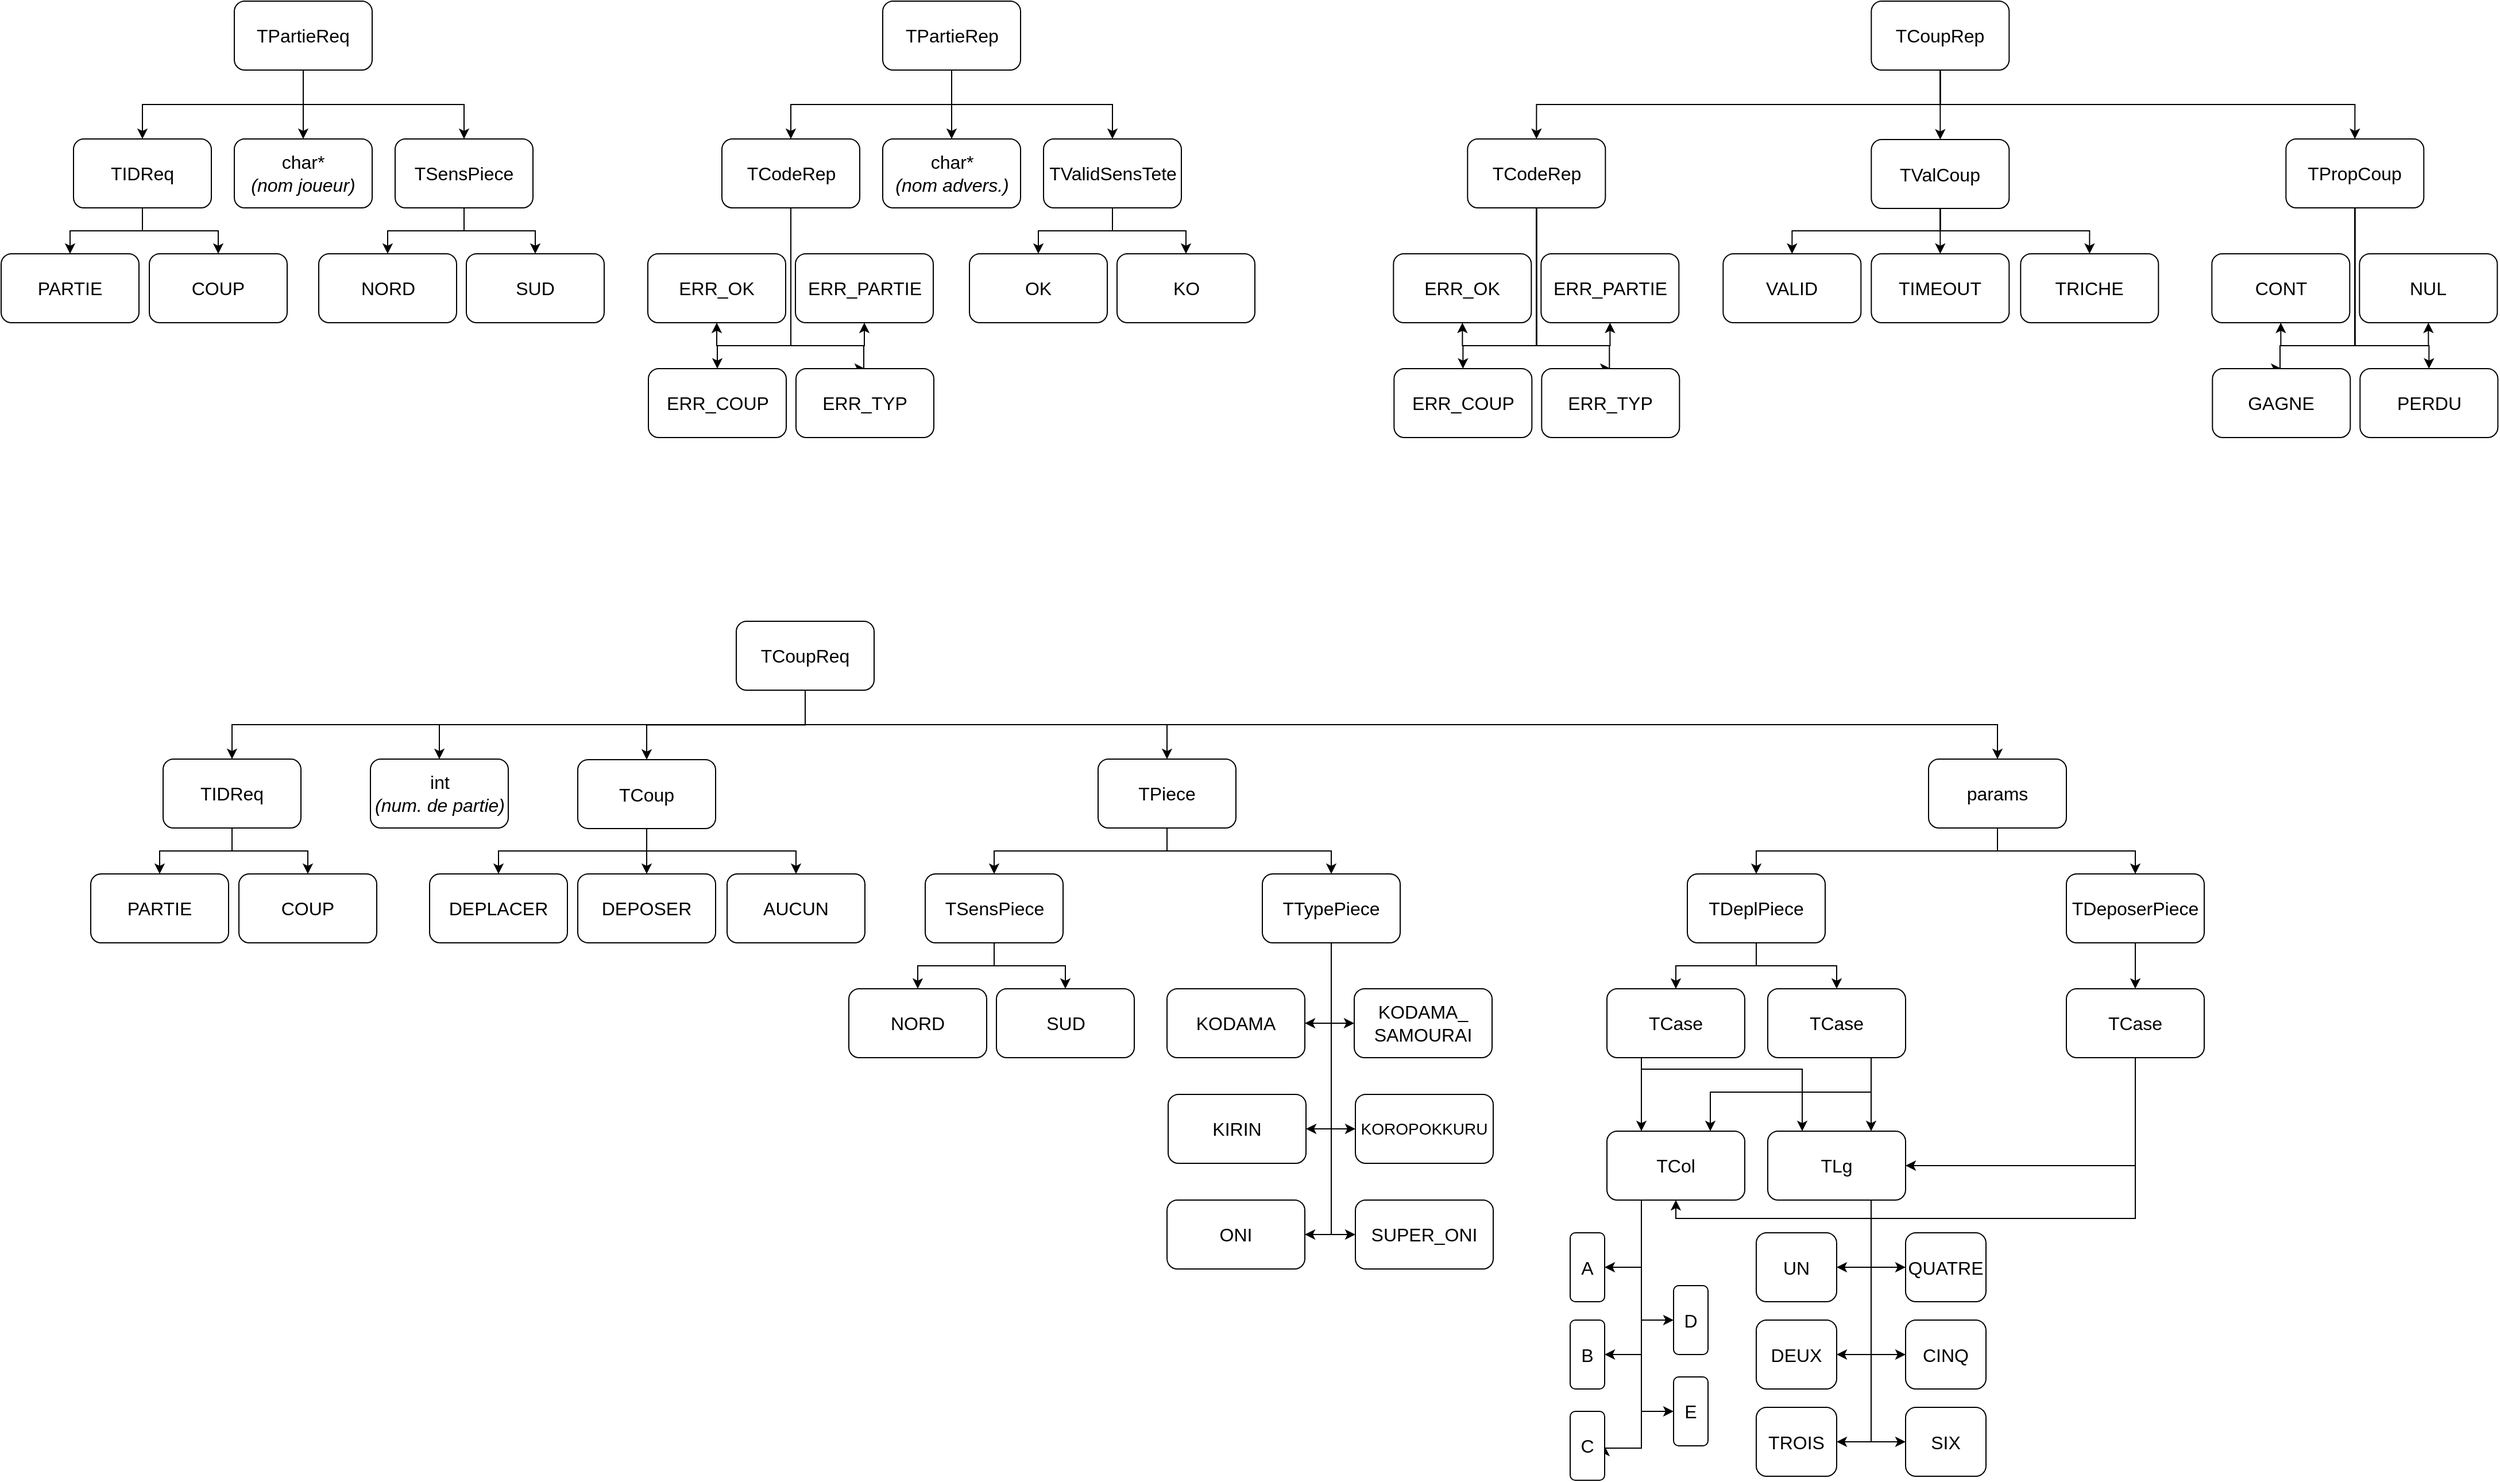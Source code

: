<mxfile version="10.6.7" type="device"><diagram name="Page-1" id="10a91c8b-09ff-31b1-d368-03940ed4cc9e"><mxGraphModel dx="3820" dy="2317" grid="1" gridSize="10" guides="1" tooltips="1" connect="1" arrows="1" fold="1" page="1" pageScale="1" pageWidth="4200" pageHeight="1600" background="#ffffff" math="0" shadow="0"><root><mxCell id="0"/><mxCell id="1" parent="0"/><mxCell id="nveqQPj0gExi8azHozOt-20" style="edgeStyle=orthogonalEdgeStyle;rounded=0;orthogonalLoop=1;jettySize=auto;html=1;exitX=0.5;exitY=1;exitDx=0;exitDy=0;entryX=0.5;entryY=0;entryDx=0;entryDy=0;fontSize=16;" parent="1" source="nveqQPj0gExi8azHozOt-1" target="nveqQPj0gExi8azHozOt-5" edge="1"><mxGeometry relative="1" as="geometry"/></mxCell><mxCell id="nveqQPj0gExi8azHozOt-21" style="edgeStyle=orthogonalEdgeStyle;rounded=0;orthogonalLoop=1;jettySize=auto;html=1;exitX=0.5;exitY=1;exitDx=0;exitDy=0;entryX=0.5;entryY=0;entryDx=0;entryDy=0;fontSize=16;" parent="1" source="nveqQPj0gExi8azHozOt-1" target="nveqQPj0gExi8azHozOt-6" edge="1"><mxGeometry relative="1" as="geometry"/></mxCell><mxCell id="nveqQPj0gExi8azHozOt-22" style="edgeStyle=orthogonalEdgeStyle;rounded=0;orthogonalLoop=1;jettySize=auto;html=1;exitX=0.5;exitY=1;exitDx=0;exitDy=0;entryX=0.5;entryY=0;entryDx=0;entryDy=0;fontSize=16;" parent="1" source="nveqQPj0gExi8azHozOt-1" target="nveqQPj0gExi8azHozOt-7" edge="1"><mxGeometry relative="1" as="geometry"/></mxCell><mxCell id="nveqQPj0gExi8azHozOt-1" value="TPartieReq&lt;br style=&quot;font-size: 16px;&quot;&gt;" style="rounded=1;whiteSpace=wrap;html=1;fontSize=16;" parent="1" vertex="1"><mxGeometry x="237" y="80" width="120" height="60" as="geometry"/></mxCell><mxCell id="nveqQPj0gExi8azHozOt-17" style="edgeStyle=orthogonalEdgeStyle;rounded=0;orthogonalLoop=1;jettySize=auto;html=1;exitX=0.5;exitY=1;exitDx=0;exitDy=0;entryX=0.5;entryY=0;entryDx=0;entryDy=0;fontSize=16;" parent="1" source="nveqQPj0gExi8azHozOt-2" target="nveqQPj0gExi8azHozOt-8" edge="1"><mxGeometry relative="1" as="geometry"/></mxCell><mxCell id="nveqQPj0gExi8azHozOt-18" style="edgeStyle=orthogonalEdgeStyle;rounded=0;orthogonalLoop=1;jettySize=auto;html=1;exitX=0.5;exitY=1;exitDx=0;exitDy=0;entryX=0.5;entryY=0;entryDx=0;entryDy=0;fontSize=16;" parent="1" source="nveqQPj0gExi8azHozOt-2" target="nveqQPj0gExi8azHozOt-10" edge="1"><mxGeometry relative="1" as="geometry"/></mxCell><mxCell id="nveqQPj0gExi8azHozOt-19" style="edgeStyle=orthogonalEdgeStyle;rounded=0;orthogonalLoop=1;jettySize=auto;html=1;exitX=0.5;exitY=1;exitDx=0;exitDy=0;entryX=0.5;entryY=0;entryDx=0;entryDy=0;fontSize=16;" parent="1" source="nveqQPj0gExi8azHozOt-2" target="nveqQPj0gExi8azHozOt-11" edge="1"><mxGeometry relative="1" as="geometry"/></mxCell><mxCell id="nveqQPj0gExi8azHozOt-2" value="TPartieRep&lt;br style=&quot;font-size: 16px;&quot;&gt;" style="rounded=1;whiteSpace=wrap;html=1;fontSize=16;" parent="1" vertex="1"><mxGeometry x="801.5" y="80" width="120" height="60" as="geometry"/></mxCell><mxCell id="nveqQPj0gExi8azHozOt-50" style="edgeStyle=orthogonalEdgeStyle;rounded=0;orthogonalLoop=1;jettySize=auto;html=1;exitX=0.5;exitY=1;exitDx=0;exitDy=0;entryX=0.5;entryY=0;entryDx=0;entryDy=0;fontSize=16;" parent="1" source="nveqQPj0gExi8azHozOt-3" target="nveqQPj0gExi8azHozOt-48" edge="1"><mxGeometry relative="1" as="geometry"/></mxCell><mxCell id="nveqQPj0gExi8azHozOt-55" style="edgeStyle=orthogonalEdgeStyle;rounded=0;orthogonalLoop=1;jettySize=auto;html=1;exitX=0.5;exitY=1;exitDx=0;exitDy=0;entryX=0.5;entryY=0;entryDx=0;entryDy=0;fontSize=16;" parent="1" source="nveqQPj0gExi8azHozOt-3" target="nveqQPj0gExi8azHozOt-52" edge="1"><mxGeometry relative="1" as="geometry"/></mxCell><mxCell id="nveqQPj0gExi8azHozOt-56" style="edgeStyle=orthogonalEdgeStyle;rounded=0;orthogonalLoop=1;jettySize=auto;html=1;exitX=0.5;exitY=1;exitDx=0;exitDy=0;fontSize=16;" parent="1" source="nveqQPj0gExi8azHozOt-3" target="nveqQPj0gExi8azHozOt-53" edge="1"><mxGeometry relative="1" as="geometry"/></mxCell><mxCell id="nveqQPj0gExi8azHozOt-86" style="edgeStyle=orthogonalEdgeStyle;rounded=0;orthogonalLoop=1;jettySize=auto;html=1;exitX=0.5;exitY=1;exitDx=0;exitDy=0;entryX=0.5;entryY=0;entryDx=0;entryDy=0;fontSize=14;" parent="1" source="nveqQPj0gExi8azHozOt-3" target="nveqQPj0gExi8azHozOt-84" edge="1"><mxGeometry relative="1" as="geometry"/></mxCell><mxCell id="nveqQPj0gExi8azHozOt-3" value="TCoupReq&lt;br style=&quot;font-size: 16px;&quot;&gt;" style="rounded=1;whiteSpace=wrap;html=1;fontSize=16;" parent="1" vertex="1"><mxGeometry x="674" y="620" width="120" height="60" as="geometry"/></mxCell><mxCell id="nveqQPj0gExi8azHozOt-25" style="edgeStyle=orthogonalEdgeStyle;rounded=0;orthogonalLoop=1;jettySize=auto;html=1;exitX=0.5;exitY=1;exitDx=0;exitDy=0;entryX=0.5;entryY=0;entryDx=0;entryDy=0;fontSize=16;" parent="1" source="nveqQPj0gExi8azHozOt-5" target="nveqQPj0gExi8azHozOt-23" edge="1"><mxGeometry relative="1" as="geometry"/></mxCell><mxCell id="nveqQPj0gExi8azHozOt-26" style="edgeStyle=orthogonalEdgeStyle;rounded=0;orthogonalLoop=1;jettySize=auto;html=1;exitX=0.5;exitY=1;exitDx=0;exitDy=0;entryX=0.5;entryY=0;entryDx=0;entryDy=0;fontSize=16;" parent="1" source="nveqQPj0gExi8azHozOt-5" target="nveqQPj0gExi8azHozOt-24" edge="1"><mxGeometry relative="1" as="geometry"/></mxCell><mxCell id="nveqQPj0gExi8azHozOt-5" value="TIDReq&lt;br style=&quot;font-size: 16px;&quot;&gt;" style="rounded=1;whiteSpace=wrap;html=1;fontSize=16;" parent="1" vertex="1"><mxGeometry x="97" y="200" width="120" height="60" as="geometry"/></mxCell><mxCell id="nveqQPj0gExi8azHozOt-29" style="edgeStyle=orthogonalEdgeStyle;rounded=0;orthogonalLoop=1;jettySize=auto;html=1;exitX=0.5;exitY=1;exitDx=0;exitDy=0;entryX=0.5;entryY=0;entryDx=0;entryDy=0;fontSize=16;" parent="1" source="nveqQPj0gExi8azHozOt-6" target="nveqQPj0gExi8azHozOt-27" edge="1"><mxGeometry relative="1" as="geometry"/></mxCell><mxCell id="nveqQPj0gExi8azHozOt-30" style="edgeStyle=orthogonalEdgeStyle;rounded=0;orthogonalLoop=1;jettySize=auto;html=1;exitX=0.5;exitY=1;exitDx=0;exitDy=0;entryX=0.5;entryY=0;entryDx=0;entryDy=0;fontSize=16;" parent="1" source="nveqQPj0gExi8azHozOt-6" target="nveqQPj0gExi8azHozOt-28" edge="1"><mxGeometry relative="1" as="geometry"/></mxCell><mxCell id="nveqQPj0gExi8azHozOt-6" value="TSensPiece&lt;br style=&quot;font-size: 16px;&quot;&gt;" style="rounded=1;whiteSpace=wrap;html=1;fontSize=16;" parent="1" vertex="1"><mxGeometry x="377" y="200" width="120" height="60" as="geometry"/></mxCell><mxCell id="nveqQPj0gExi8azHozOt-7" value="char*&lt;br&gt;&lt;i&gt;(nom joueur)&lt;/i&gt;&lt;br style=&quot;font-size: 16px&quot;&gt;" style="rounded=1;whiteSpace=wrap;html=1;fontSize=16;" parent="1" vertex="1"><mxGeometry x="237" y="200" width="120" height="60" as="geometry"/></mxCell><mxCell id="nveqQPj0gExi8azHozOt-38" style="edgeStyle=orthogonalEdgeStyle;rounded=0;orthogonalLoop=1;jettySize=auto;html=1;exitX=0.5;exitY=1;exitDx=0;exitDy=0;entryX=0.5;entryY=0;entryDx=0;entryDy=0;fontSize=16;" parent="1" source="nveqQPj0gExi8azHozOt-8" target="nveqQPj0gExi8azHozOt-33" edge="1"><mxGeometry relative="1" as="geometry"><Array as="points"><mxPoint x="722" y="380"/><mxPoint x="657" y="380"/></Array></mxGeometry></mxCell><mxCell id="nveqQPj0gExi8azHozOt-39" style="edgeStyle=orthogonalEdgeStyle;rounded=0;orthogonalLoop=1;jettySize=auto;html=1;exitX=0.5;exitY=1;exitDx=0;exitDy=0;entryX=0.5;entryY=0;entryDx=0;entryDy=0;fontSize=16;" parent="1" source="nveqQPj0gExi8azHozOt-8" target="nveqQPj0gExi8azHozOt-34" edge="1"><mxGeometry relative="1" as="geometry"><Array as="points"><mxPoint x="722" y="380"/><mxPoint x="785" y="380"/></Array></mxGeometry></mxCell><mxCell id="nveqQPj0gExi8azHozOt-40" style="edgeStyle=orthogonalEdgeStyle;rounded=0;orthogonalLoop=1;jettySize=auto;html=1;exitX=0.5;exitY=1;exitDx=0;exitDy=0;entryX=0.5;entryY=1;entryDx=0;entryDy=0;fontSize=16;" parent="1" source="nveqQPj0gExi8azHozOt-8" target="nveqQPj0gExi8azHozOt-35" edge="1"><mxGeometry relative="1" as="geometry"><Array as="points"><mxPoint x="722" y="380"/><mxPoint x="657" y="380"/></Array></mxGeometry></mxCell><mxCell id="nveqQPj0gExi8azHozOt-41" style="edgeStyle=orthogonalEdgeStyle;rounded=0;orthogonalLoop=1;jettySize=auto;html=1;exitX=0.5;exitY=1;exitDx=0;exitDy=0;entryX=0.5;entryY=1;entryDx=0;entryDy=0;fontSize=16;" parent="1" source="nveqQPj0gExi8azHozOt-8" target="nveqQPj0gExi8azHozOt-36" edge="1"><mxGeometry relative="1" as="geometry"><Array as="points"><mxPoint x="722" y="380"/><mxPoint x="785" y="380"/></Array></mxGeometry></mxCell><mxCell id="nveqQPj0gExi8azHozOt-8" value="TCodeRep&lt;br style=&quot;font-size: 16px;&quot;&gt;" style="rounded=1;whiteSpace=wrap;html=1;fontSize=16;" parent="1" vertex="1"><mxGeometry x="661.5" y="200" width="120" height="60" as="geometry"/></mxCell><mxCell id="nveqQPj0gExi8azHozOt-10" value="char*&lt;br&gt;&lt;i&gt;(nom advers.)&lt;/i&gt;&lt;br&gt;" style="rounded=1;whiteSpace=wrap;html=1;fontSize=16;" parent="1" vertex="1"><mxGeometry x="801.5" y="200" width="120" height="60" as="geometry"/></mxCell><mxCell id="nveqQPj0gExi8azHozOt-15" style="edgeStyle=orthogonalEdgeStyle;rounded=0;orthogonalLoop=1;jettySize=auto;html=1;exitX=0.5;exitY=1;exitDx=0;exitDy=0;entryX=0.5;entryY=0;entryDx=0;entryDy=0;fontSize=16;" parent="1" source="nveqQPj0gExi8azHozOt-11" target="nveqQPj0gExi8azHozOt-12" edge="1"><mxGeometry relative="1" as="geometry"/></mxCell><mxCell id="nveqQPj0gExi8azHozOt-16" style="edgeStyle=orthogonalEdgeStyle;rounded=0;orthogonalLoop=1;jettySize=auto;html=1;exitX=0.5;exitY=1;exitDx=0;exitDy=0;entryX=0.5;entryY=0;entryDx=0;entryDy=0;fontSize=16;" parent="1" source="nveqQPj0gExi8azHozOt-11" target="nveqQPj0gExi8azHozOt-14" edge="1"><mxGeometry relative="1" as="geometry"/></mxCell><mxCell id="nveqQPj0gExi8azHozOt-11" value="TValidSensTete&lt;br style=&quot;font-size: 16px;&quot;&gt;" style="rounded=1;whiteSpace=wrap;html=1;fontSize=16;" parent="1" vertex="1"><mxGeometry x="941.5" y="200" width="120" height="60" as="geometry"/></mxCell><mxCell id="nveqQPj0gExi8azHozOt-12" value="OK&lt;br style=&quot;font-size: 16px&quot;&gt;" style="rounded=1;whiteSpace=wrap;html=1;fontSize=16;" parent="1" vertex="1"><mxGeometry x="877" y="300" width="120" height="60" as="geometry"/></mxCell><mxCell id="nveqQPj0gExi8azHozOt-14" value="KO&lt;br style=&quot;font-size: 16px&quot;&gt;" style="rounded=1;whiteSpace=wrap;html=1;fontSize=16;" parent="1" vertex="1"><mxGeometry x="1005.5" y="300" width="120" height="60" as="geometry"/></mxCell><mxCell id="nveqQPj0gExi8azHozOt-23" value="PARTIE&lt;br style=&quot;font-size: 16px;&quot;&gt;" style="rounded=1;whiteSpace=wrap;html=1;fontSize=16;" parent="1" vertex="1"><mxGeometry x="34" y="300" width="120" height="60" as="geometry"/></mxCell><mxCell id="nveqQPj0gExi8azHozOt-24" value="COUP&lt;br style=&quot;font-size: 16px;&quot;&gt;" style="rounded=1;whiteSpace=wrap;html=1;fontSize=16;" parent="1" vertex="1"><mxGeometry x="163" y="300" width="120" height="60" as="geometry"/></mxCell><mxCell id="nveqQPj0gExi8azHozOt-27" value="NORD&lt;br style=&quot;font-size: 16px;&quot;&gt;" style="rounded=1;whiteSpace=wrap;html=1;fontSize=16;" parent="1" vertex="1"><mxGeometry x="310.5" y="300" width="120" height="60" as="geometry"/></mxCell><mxCell id="nveqQPj0gExi8azHozOt-28" value="SUD&lt;br style=&quot;font-size: 16px;&quot;&gt;" style="rounded=1;whiteSpace=wrap;html=1;fontSize=16;" parent="1" vertex="1"><mxGeometry x="439" y="300" width="120" height="60" as="geometry"/></mxCell><mxCell id="nveqQPj0gExi8azHozOt-33" value="ERR_COUP&lt;br style=&quot;font-size: 16px&quot;&gt;" style="rounded=1;whiteSpace=wrap;html=1;fontSize=16;" parent="1" vertex="1"><mxGeometry x="597.5" y="400" width="120" height="60" as="geometry"/></mxCell><mxCell id="nveqQPj0gExi8azHozOt-34" value="ERR_TYP&lt;br style=&quot;font-size: 16px&quot;&gt;" style="rounded=1;whiteSpace=wrap;html=1;fontSize=16;" parent="1" vertex="1"><mxGeometry x="726" y="400" width="120" height="60" as="geometry"/></mxCell><mxCell id="nveqQPj0gExi8azHozOt-35" value="ERR_OK&lt;br style=&quot;font-size: 16px&quot;&gt;" style="rounded=1;whiteSpace=wrap;html=1;fontSize=16;" parent="1" vertex="1"><mxGeometry x="597" y="300" width="120" height="60" as="geometry"/></mxCell><mxCell id="nveqQPj0gExi8azHozOt-36" value="ERR_PARTIE&lt;br style=&quot;font-size: 16px&quot;&gt;" style="rounded=1;whiteSpace=wrap;html=1;fontSize=16;" parent="1" vertex="1"><mxGeometry x="725.5" y="300" width="120" height="60" as="geometry"/></mxCell><mxCell id="nveqQPj0gExi8azHozOt-42" style="edgeStyle=orthogonalEdgeStyle;rounded=0;orthogonalLoop=1;jettySize=auto;html=1;exitX=0.5;exitY=1;exitDx=0;exitDy=0;entryX=0.5;entryY=0;entryDx=0;entryDy=0;fontSize=16;" parent="1" source="nveqQPj0gExi8azHozOt-3" target="nveqQPj0gExi8azHozOt-45" edge="1"><mxGeometry relative="1" as="geometry"><mxPoint x="577" y="680.167" as="sourcePoint"/></mxGeometry></mxCell><mxCell id="nveqQPj0gExi8azHozOt-43" style="edgeStyle=orthogonalEdgeStyle;rounded=0;orthogonalLoop=1;jettySize=auto;html=1;exitX=0.5;exitY=1;exitDx=0;exitDy=0;entryX=0.5;entryY=0;entryDx=0;entryDy=0;fontSize=16;" parent="1" source="nveqQPj0gExi8azHozOt-45" target="nveqQPj0gExi8azHozOt-46" edge="1"><mxGeometry relative="1" as="geometry"/></mxCell><mxCell id="nveqQPj0gExi8azHozOt-44" style="edgeStyle=orthogonalEdgeStyle;rounded=0;orthogonalLoop=1;jettySize=auto;html=1;exitX=0.5;exitY=1;exitDx=0;exitDy=0;entryX=0.5;entryY=0;entryDx=0;entryDy=0;fontSize=16;" parent="1" source="nveqQPj0gExi8azHozOt-45" target="nveqQPj0gExi8azHozOt-47" edge="1"><mxGeometry relative="1" as="geometry"/></mxCell><mxCell id="nveqQPj0gExi8azHozOt-45" value="TIDReq&lt;br style=&quot;font-size: 16px;&quot;&gt;" style="rounded=1;whiteSpace=wrap;html=1;fontSize=16;" parent="1" vertex="1"><mxGeometry x="175" y="740" width="120" height="60" as="geometry"/></mxCell><mxCell id="nveqQPj0gExi8azHozOt-46" value="PARTIE&lt;br style=&quot;font-size: 16px;&quot;&gt;" style="rounded=1;whiteSpace=wrap;html=1;fontSize=16;" parent="1" vertex="1"><mxGeometry x="112" y="840" width="120" height="60" as="geometry"/></mxCell><mxCell id="nveqQPj0gExi8azHozOt-47" value="COUP&lt;br style=&quot;font-size: 16px;&quot;&gt;" style="rounded=1;whiteSpace=wrap;html=1;fontSize=16;" parent="1" vertex="1"><mxGeometry x="241" y="840" width="120" height="60" as="geometry"/></mxCell><mxCell id="nveqQPj0gExi8azHozOt-48" value="int&lt;br&gt;&lt;i&gt;(num.&amp;nbsp;de partie)&lt;/i&gt;&lt;br style=&quot;font-size: 16px&quot;&gt;" style="rounded=1;whiteSpace=wrap;html=1;fontSize=16;" parent="1" vertex="1"><mxGeometry x="355.5" y="740" width="120" height="60" as="geometry"/></mxCell><mxCell id="nveqQPj0gExi8azHozOt-60" style="edgeStyle=orthogonalEdgeStyle;rounded=0;orthogonalLoop=1;jettySize=auto;html=1;exitX=0.5;exitY=1;exitDx=0;exitDy=0;entryX=0.5;entryY=0;entryDx=0;entryDy=0;fontSize=16;" parent="1" source="nveqQPj0gExi8azHozOt-52" target="nveqQPj0gExi8azHozOt-57" edge="1"><mxGeometry relative="1" as="geometry"><Array as="points"><mxPoint x="596" y="820"/><mxPoint x="467" y="820"/></Array></mxGeometry></mxCell><mxCell id="nveqQPj0gExi8azHozOt-61" style="edgeStyle=orthogonalEdgeStyle;rounded=0;orthogonalLoop=1;jettySize=auto;html=1;exitX=0.5;exitY=1;exitDx=0;exitDy=0;entryX=0.5;entryY=0;entryDx=0;entryDy=0;fontSize=16;" parent="1" source="nveqQPj0gExi8azHozOt-52" target="nveqQPj0gExi8azHozOt-58" edge="1"><mxGeometry relative="1" as="geometry"/></mxCell><mxCell id="nveqQPj0gExi8azHozOt-62" style="edgeStyle=orthogonalEdgeStyle;rounded=0;orthogonalLoop=1;jettySize=auto;html=1;exitX=0.5;exitY=1;exitDx=0;exitDy=0;entryX=0.5;entryY=0;entryDx=0;entryDy=0;fontSize=16;" parent="1" source="nveqQPj0gExi8azHozOt-52" target="nveqQPj0gExi8azHozOt-59" edge="1"><mxGeometry relative="1" as="geometry"><Array as="points"><mxPoint x="596" y="820"/><mxPoint x="726" y="820"/></Array></mxGeometry></mxCell><mxCell id="nveqQPj0gExi8azHozOt-52" value="TCoup&lt;br style=&quot;font-size: 16px&quot;&gt;" style="rounded=1;whiteSpace=wrap;html=1;fontSize=16;" parent="1" vertex="1"><mxGeometry x="536" y="740.5" width="120" height="60" as="geometry"/></mxCell><mxCell id="nveqQPj0gExi8azHozOt-68" style="edgeStyle=orthogonalEdgeStyle;rounded=0;orthogonalLoop=1;jettySize=auto;html=1;exitX=0.5;exitY=1;exitDx=0;exitDy=0;entryX=0.5;entryY=0;entryDx=0;entryDy=0;fontSize=16;" parent="1" source="nveqQPj0gExi8azHozOt-53" target="nveqQPj0gExi8azHozOt-65" edge="1"><mxGeometry relative="1" as="geometry"/></mxCell><mxCell id="nveqQPj0gExi8azHozOt-70" style="edgeStyle=orthogonalEdgeStyle;rounded=0;orthogonalLoop=1;jettySize=auto;html=1;exitX=0.5;exitY=1;exitDx=0;exitDy=0;entryX=0.5;entryY=0;entryDx=0;entryDy=0;fontSize=16;" parent="1" source="nveqQPj0gExi8azHozOt-53" target="nveqQPj0gExi8azHozOt-69" edge="1"><mxGeometry relative="1" as="geometry"/></mxCell><mxCell id="nveqQPj0gExi8azHozOt-53" value="TPiece&lt;br style=&quot;font-size: 16px&quot;&gt;" style="rounded=1;whiteSpace=wrap;html=1;fontSize=16;" parent="1" vertex="1"><mxGeometry x="989" y="740" width="120" height="60" as="geometry"/></mxCell><mxCell id="nveqQPj0gExi8azHozOt-57" value="DEPLACER&lt;br style=&quot;font-size: 16px&quot;&gt;" style="rounded=1;whiteSpace=wrap;html=1;fontSize=16;" parent="1" vertex="1"><mxGeometry x="407" y="840" width="120" height="60" as="geometry"/></mxCell><mxCell id="nveqQPj0gExi8azHozOt-58" value="DEPOSER&lt;br style=&quot;font-size: 16px&quot;&gt;" style="rounded=1;whiteSpace=wrap;html=1;fontSize=16;" parent="1" vertex="1"><mxGeometry x="536" y="840" width="120" height="60" as="geometry"/></mxCell><mxCell id="nveqQPj0gExi8azHozOt-59" value="AUCUN&lt;br style=&quot;font-size: 16px&quot;&gt;" style="rounded=1;whiteSpace=wrap;html=1;fontSize=16;" parent="1" vertex="1"><mxGeometry x="666" y="840" width="120" height="60" as="geometry"/></mxCell><mxCell id="nveqQPj0gExi8azHozOt-63" style="edgeStyle=orthogonalEdgeStyle;rounded=0;orthogonalLoop=1;jettySize=auto;html=1;exitX=0.5;exitY=1;exitDx=0;exitDy=0;entryX=0.5;entryY=0;entryDx=0;entryDy=0;fontSize=16;" parent="1" source="nveqQPj0gExi8azHozOt-65" target="nveqQPj0gExi8azHozOt-66" edge="1"><mxGeometry relative="1" as="geometry"/></mxCell><mxCell id="nveqQPj0gExi8azHozOt-64" style="edgeStyle=orthogonalEdgeStyle;rounded=0;orthogonalLoop=1;jettySize=auto;html=1;exitX=0.5;exitY=1;exitDx=0;exitDy=0;entryX=0.5;entryY=0;entryDx=0;entryDy=0;fontSize=16;" parent="1" source="nveqQPj0gExi8azHozOt-65" target="nveqQPj0gExi8azHozOt-67" edge="1"><mxGeometry relative="1" as="geometry"/></mxCell><mxCell id="nveqQPj0gExi8azHozOt-65" value="TSensPiece&lt;br style=&quot;font-size: 16px;&quot;&gt;" style="rounded=1;whiteSpace=wrap;html=1;fontSize=16;" parent="1" vertex="1"><mxGeometry x="838.5" y="840" width="120" height="60" as="geometry"/></mxCell><mxCell id="nveqQPj0gExi8azHozOt-66" value="NORD&lt;br style=&quot;font-size: 16px;&quot;&gt;" style="rounded=1;whiteSpace=wrap;html=1;fontSize=16;" parent="1" vertex="1"><mxGeometry x="772" y="940" width="120" height="60" as="geometry"/></mxCell><mxCell id="nveqQPj0gExi8azHozOt-67" value="SUD&lt;br style=&quot;font-size: 16px;&quot;&gt;" style="rounded=1;whiteSpace=wrap;html=1;fontSize=16;" parent="1" vertex="1"><mxGeometry x="900.5" y="940" width="120" height="60" as="geometry"/></mxCell><mxCell id="nveqQPj0gExi8azHozOt-77" style="edgeStyle=orthogonalEdgeStyle;rounded=0;orthogonalLoop=1;jettySize=auto;html=1;exitX=0.5;exitY=1;exitDx=0;exitDy=0;entryX=1;entryY=0.5;entryDx=0;entryDy=0;fontSize=16;" parent="1" source="nveqQPj0gExi8azHozOt-69" target="nveqQPj0gExi8azHozOt-71" edge="1"><mxGeometry relative="1" as="geometry"/></mxCell><mxCell id="nveqQPj0gExi8azHozOt-78" style="edgeStyle=orthogonalEdgeStyle;rounded=0;orthogonalLoop=1;jettySize=auto;html=1;exitX=0.5;exitY=1;exitDx=0;exitDy=0;entryX=0;entryY=0.5;entryDx=0;entryDy=0;fontSize=16;" parent="1" source="nveqQPj0gExi8azHozOt-69" target="nveqQPj0gExi8azHozOt-72" edge="1"><mxGeometry relative="1" as="geometry"/></mxCell><mxCell id="nveqQPj0gExi8azHozOt-79" style="edgeStyle=orthogonalEdgeStyle;rounded=0;orthogonalLoop=1;jettySize=auto;html=1;exitX=0.5;exitY=1;exitDx=0;exitDy=0;entryX=1;entryY=0.5;entryDx=0;entryDy=0;fontSize=16;" parent="1" source="nveqQPj0gExi8azHozOt-69" target="nveqQPj0gExi8azHozOt-74" edge="1"><mxGeometry relative="1" as="geometry"/></mxCell><mxCell id="nveqQPj0gExi8azHozOt-80" style="edgeStyle=orthogonalEdgeStyle;rounded=0;orthogonalLoop=1;jettySize=auto;html=1;exitX=0.5;exitY=1;exitDx=0;exitDy=0;entryX=0;entryY=0.5;entryDx=0;entryDy=0;fontSize=16;" parent="1" source="nveqQPj0gExi8azHozOt-69" target="nveqQPj0gExi8azHozOt-75" edge="1"><mxGeometry relative="1" as="geometry"/></mxCell><mxCell id="nveqQPj0gExi8azHozOt-81" style="edgeStyle=orthogonalEdgeStyle;rounded=0;orthogonalLoop=1;jettySize=auto;html=1;exitX=0.5;exitY=1;exitDx=0;exitDy=0;entryX=1;entryY=0.5;entryDx=0;entryDy=0;fontSize=16;" parent="1" source="nveqQPj0gExi8azHozOt-69" target="nveqQPj0gExi8azHozOt-73" edge="1"><mxGeometry relative="1" as="geometry"/></mxCell><mxCell id="nveqQPj0gExi8azHozOt-82" style="edgeStyle=orthogonalEdgeStyle;rounded=0;orthogonalLoop=1;jettySize=auto;html=1;exitX=0.5;exitY=1;exitDx=0;exitDy=0;entryX=0;entryY=0.5;entryDx=0;entryDy=0;fontSize=16;" parent="1" source="nveqQPj0gExi8azHozOt-69" target="nveqQPj0gExi8azHozOt-76" edge="1"><mxGeometry relative="1" as="geometry"/></mxCell><mxCell id="nveqQPj0gExi8azHozOt-69" value="TTypePiece&lt;br style=&quot;font-size: 16px&quot;&gt;" style="rounded=1;whiteSpace=wrap;html=1;fontSize=16;" parent="1" vertex="1"><mxGeometry x="1132" y="840" width="120" height="60" as="geometry"/></mxCell><mxCell id="nveqQPj0gExi8azHozOt-71" value="&lt;div&gt;KODAMA&lt;/div&gt;" style="rounded=1;whiteSpace=wrap;html=1;fontSize=16;" parent="1" vertex="1"><mxGeometry x="1049" y="940" width="120" height="60" as="geometry"/></mxCell><mxCell id="nveqQPj0gExi8azHozOt-72" value="&lt;div&gt;KODAMA_&lt;br&gt;SAMOURAI&lt;/div&gt;" style="rounded=1;whiteSpace=wrap;html=1;fontSize=16;" parent="1" vertex="1"><mxGeometry x="1212" y="940" width="120" height="60" as="geometry"/></mxCell><mxCell id="nveqQPj0gExi8azHozOt-73" value="&lt;div&gt;ONI&lt;/div&gt;" style="rounded=1;whiteSpace=wrap;html=1;fontSize=16;" parent="1" vertex="1"><mxGeometry x="1049" y="1124" width="120" height="60" as="geometry"/></mxCell><mxCell id="nveqQPj0gExi8azHozOt-74" value="&lt;div&gt;KIRIN&lt;/div&gt;" style="rounded=1;whiteSpace=wrap;html=1;fontSize=16;" parent="1" vertex="1"><mxGeometry x="1050" y="1032" width="120" height="60" as="geometry"/></mxCell><mxCell id="nveqQPj0gExi8azHozOt-75" value="&lt;div style=&quot;font-size: 14px;&quot;&gt;KOROPOKKURU&lt;/div&gt;" style="rounded=1;whiteSpace=wrap;html=1;fontSize=14;" parent="1" vertex="1"><mxGeometry x="1213" y="1032" width="120" height="60" as="geometry"/></mxCell><mxCell id="nveqQPj0gExi8azHozOt-76" value="&lt;div&gt;SUPER_ONI&lt;/div&gt;" style="rounded=1;whiteSpace=wrap;html=1;fontSize=16;" parent="1" vertex="1"><mxGeometry x="1213" y="1124" width="120" height="60" as="geometry"/></mxCell><mxCell id="nveqQPj0gExi8azHozOt-145" style="edgeStyle=orthogonalEdgeStyle;rounded=0;orthogonalLoop=1;jettySize=auto;html=1;exitX=0.5;exitY=1;exitDx=0;exitDy=0;entryX=0.5;entryY=0;entryDx=0;entryDy=0;fontSize=14;" parent="1" source="nveqQPj0gExi8azHozOt-84" target="nveqQPj0gExi8azHozOt-87" edge="1"><mxGeometry relative="1" as="geometry"/></mxCell><mxCell id="EB1km4iw4k4f79OzG6CB-1" style="edgeStyle=orthogonalEdgeStyle;rounded=0;orthogonalLoop=1;jettySize=auto;html=1;exitX=0.5;exitY=1;exitDx=0;exitDy=0;entryX=0.5;entryY=0;entryDx=0;entryDy=0;" edge="1" parent="1" source="nveqQPj0gExi8azHozOt-84" target="nveqQPj0gExi8azHozOt-88"><mxGeometry relative="1" as="geometry"/></mxCell><mxCell id="nveqQPj0gExi8azHozOt-84" value="params&lt;br style=&quot;font-size: 16px&quot;&gt;" style="rounded=1;whiteSpace=wrap;html=1;fontSize=16;" parent="1" vertex="1"><mxGeometry x="1712" y="740" width="120" height="60" as="geometry"/></mxCell><mxCell id="nveqQPj0gExi8azHozOt-103" style="edgeStyle=orthogonalEdgeStyle;rounded=0;orthogonalLoop=1;jettySize=auto;html=1;exitX=0.5;exitY=1;exitDx=0;exitDy=0;entryX=0.5;entryY=0;entryDx=0;entryDy=0;fontSize=14;" parent="1" source="nveqQPj0gExi8azHozOt-87" target="nveqQPj0gExi8azHozOt-91" edge="1"><mxGeometry relative="1" as="geometry"/></mxCell><mxCell id="nveqQPj0gExi8azHozOt-104" style="edgeStyle=orthogonalEdgeStyle;rounded=0;orthogonalLoop=1;jettySize=auto;html=1;exitX=0.5;exitY=1;exitDx=0;exitDy=0;entryX=0.5;entryY=0;entryDx=0;entryDy=0;fontSize=14;" parent="1" source="nveqQPj0gExi8azHozOt-87" target="nveqQPj0gExi8azHozOt-90" edge="1"><mxGeometry relative="1" as="geometry"/></mxCell><mxCell id="nveqQPj0gExi8azHozOt-87" value="TDeplPiece&lt;br style=&quot;font-size: 16px&quot;&gt;" style="rounded=1;whiteSpace=wrap;html=1;fontSize=16;" parent="1" vertex="1"><mxGeometry x="1502" y="840" width="120" height="60" as="geometry"/></mxCell><mxCell id="EB1km4iw4k4f79OzG6CB-2" style="edgeStyle=orthogonalEdgeStyle;rounded=0;orthogonalLoop=1;jettySize=auto;html=1;exitX=0.5;exitY=1;exitDx=0;exitDy=0;entryX=0.5;entryY=0;entryDx=0;entryDy=0;" edge="1" parent="1" source="nveqQPj0gExi8azHozOt-88" target="nveqQPj0gExi8azHozOt-146"><mxGeometry relative="1" as="geometry"/></mxCell><mxCell id="nveqQPj0gExi8azHozOt-88" value="TDeposerPiece&lt;br style=&quot;font-size: 16px&quot;&gt;" style="rounded=1;whiteSpace=wrap;html=1;fontSize=16;" parent="1" vertex="1"><mxGeometry x="1832" y="840" width="120" height="60" as="geometry"/></mxCell><mxCell id="nveqQPj0gExi8azHozOt-133" style="edgeStyle=orthogonalEdgeStyle;rounded=0;orthogonalLoop=1;jettySize=auto;html=1;exitX=0.25;exitY=1;exitDx=0;exitDy=0;entryX=1;entryY=0.5;entryDx=0;entryDy=0;fontSize=14;" parent="1" source="nveqQPj0gExi8azHozOt-89" target="nveqQPj0gExi8azHozOt-105" edge="1"><mxGeometry relative="1" as="geometry"/></mxCell><mxCell id="nveqQPj0gExi8azHozOt-134" style="edgeStyle=orthogonalEdgeStyle;rounded=0;orthogonalLoop=1;jettySize=auto;html=1;exitX=0.25;exitY=1;exitDx=0;exitDy=0;entryX=0;entryY=0.5;entryDx=0;entryDy=0;fontSize=14;" parent="1" source="nveqQPj0gExi8azHozOt-89" target="nveqQPj0gExi8azHozOt-113" edge="1"><mxGeometry relative="1" as="geometry"/></mxCell><mxCell id="nveqQPj0gExi8azHozOt-135" style="edgeStyle=orthogonalEdgeStyle;rounded=0;orthogonalLoop=1;jettySize=auto;html=1;exitX=0.25;exitY=1;exitDx=0;exitDy=0;entryX=1;entryY=0.5;entryDx=0;entryDy=0;fontSize=14;" parent="1" source="nveqQPj0gExi8azHozOt-89" target="nveqQPj0gExi8azHozOt-114" edge="1"><mxGeometry relative="1" as="geometry"/></mxCell><mxCell id="nveqQPj0gExi8azHozOt-136" style="edgeStyle=orthogonalEdgeStyle;rounded=0;orthogonalLoop=1;jettySize=auto;html=1;exitX=0.25;exitY=1;exitDx=0;exitDy=0;entryX=0;entryY=0.5;entryDx=0;entryDy=0;fontSize=14;" parent="1" source="nveqQPj0gExi8azHozOt-89" target="nveqQPj0gExi8azHozOt-112" edge="1"><mxGeometry relative="1" as="geometry"/></mxCell><mxCell id="nveqQPj0gExi8azHozOt-137" style="edgeStyle=orthogonalEdgeStyle;rounded=0;orthogonalLoop=1;jettySize=auto;html=1;exitX=0.25;exitY=1;exitDx=0;exitDy=0;entryX=1;entryY=0.5;entryDx=0;entryDy=0;fontSize=14;" parent="1" source="nveqQPj0gExi8azHozOt-89" target="nveqQPj0gExi8azHozOt-111" edge="1"><mxGeometry relative="1" as="geometry"><Array as="points"><mxPoint x="1462" y="1340"/></Array></mxGeometry></mxCell><mxCell id="nveqQPj0gExi8azHozOt-89" value="TCol&lt;br style=&quot;font-size: 16px&quot;&gt;" style="rounded=1;whiteSpace=wrap;html=1;fontSize=16;" parent="1" vertex="1"><mxGeometry x="1432" y="1064" width="120" height="60" as="geometry"/></mxCell><mxCell id="nveqQPj0gExi8azHozOt-100" style="edgeStyle=orthogonalEdgeStyle;rounded=0;orthogonalLoop=1;jettySize=auto;html=1;exitX=0.75;exitY=1;exitDx=0;exitDy=0;entryX=0.75;entryY=0;entryDx=0;entryDy=0;fontSize=14;" parent="1" source="nveqQPj0gExi8azHozOt-90" target="nveqQPj0gExi8azHozOt-89" edge="1"><mxGeometry relative="1" as="geometry"><Array as="points"><mxPoint x="1662" y="1030"/><mxPoint x="1522" y="1030"/></Array></mxGeometry></mxCell><mxCell id="nveqQPj0gExi8azHozOt-101" style="edgeStyle=orthogonalEdgeStyle;rounded=0;orthogonalLoop=1;jettySize=auto;html=1;exitX=0.75;exitY=1;exitDx=0;exitDy=0;entryX=0.75;entryY=0;entryDx=0;entryDy=0;fontSize=14;" parent="1" source="nveqQPj0gExi8azHozOt-90" target="nveqQPj0gExi8azHozOt-92" edge="1"><mxGeometry relative="1" as="geometry"/></mxCell><mxCell id="nveqQPj0gExi8azHozOt-90" value="TCase&lt;br style=&quot;font-size: 16px&quot;&gt;" style="rounded=1;whiteSpace=wrap;html=1;fontSize=16;" parent="1" vertex="1"><mxGeometry x="1572" y="940" width="120" height="60" as="geometry"/></mxCell><mxCell id="nveqQPj0gExi8azHozOt-98" style="edgeStyle=orthogonalEdgeStyle;rounded=0;orthogonalLoop=1;jettySize=auto;html=1;exitX=0.25;exitY=1;exitDx=0;exitDy=0;entryX=0.25;entryY=0;entryDx=0;entryDy=0;fontSize=14;" parent="1" source="nveqQPj0gExi8azHozOt-91" target="nveqQPj0gExi8azHozOt-89" edge="1"><mxGeometry relative="1" as="geometry"/></mxCell><mxCell id="nveqQPj0gExi8azHozOt-99" style="edgeStyle=orthogonalEdgeStyle;rounded=0;orthogonalLoop=1;jettySize=auto;html=1;exitX=0.25;exitY=1;exitDx=0;exitDy=0;entryX=0.25;entryY=0;entryDx=0;entryDy=0;fontSize=14;" parent="1" source="nveqQPj0gExi8azHozOt-91" target="nveqQPj0gExi8azHozOt-92" edge="1"><mxGeometry relative="1" as="geometry"><Array as="points"><mxPoint x="1462" y="1010"/><mxPoint x="1602" y="1010"/></Array></mxGeometry></mxCell><mxCell id="nveqQPj0gExi8azHozOt-91" value="TCase&lt;br style=&quot;font-size: 16px&quot;&gt;" style="rounded=1;whiteSpace=wrap;html=1;fontSize=16;" parent="1" vertex="1"><mxGeometry x="1432" y="940" width="120" height="60" as="geometry"/></mxCell><mxCell id="nveqQPj0gExi8azHozOt-138" style="edgeStyle=orthogonalEdgeStyle;rounded=0;orthogonalLoop=1;jettySize=auto;html=1;exitX=0.75;exitY=1;exitDx=0;exitDy=0;entryX=1;entryY=0.5;entryDx=0;entryDy=0;fontSize=14;" parent="1" source="nveqQPj0gExi8azHozOt-92" target="nveqQPj0gExi8azHozOt-123" edge="1"><mxGeometry relative="1" as="geometry"/></mxCell><mxCell id="nveqQPj0gExi8azHozOt-140" style="edgeStyle=orthogonalEdgeStyle;rounded=0;orthogonalLoop=1;jettySize=auto;html=1;exitX=0.75;exitY=1;exitDx=0;exitDy=0;entryX=0;entryY=0.5;entryDx=0;entryDy=0;fontSize=14;" parent="1" source="nveqQPj0gExi8azHozOt-92" target="nveqQPj0gExi8azHozOt-130" edge="1"><mxGeometry relative="1" as="geometry"/></mxCell><mxCell id="nveqQPj0gExi8azHozOt-141" style="edgeStyle=orthogonalEdgeStyle;rounded=0;orthogonalLoop=1;jettySize=auto;html=1;exitX=0.75;exitY=1;exitDx=0;exitDy=0;entryX=1;entryY=0.5;entryDx=0;entryDy=0;fontSize=14;" parent="1" source="nveqQPj0gExi8azHozOt-92" target="nveqQPj0gExi8azHozOt-126" edge="1"><mxGeometry relative="1" as="geometry"/></mxCell><mxCell id="nveqQPj0gExi8azHozOt-142" style="edgeStyle=orthogonalEdgeStyle;rounded=0;orthogonalLoop=1;jettySize=auto;html=1;exitX=0.75;exitY=1;exitDx=0;exitDy=0;entryX=0;entryY=0.5;entryDx=0;entryDy=0;fontSize=14;" parent="1" source="nveqQPj0gExi8azHozOt-92" target="nveqQPj0gExi8azHozOt-129" edge="1"><mxGeometry relative="1" as="geometry"/></mxCell><mxCell id="nveqQPj0gExi8azHozOt-143" style="edgeStyle=orthogonalEdgeStyle;rounded=0;orthogonalLoop=1;jettySize=auto;html=1;exitX=0.75;exitY=1;exitDx=0;exitDy=0;entryX=1;entryY=0.5;entryDx=0;entryDy=0;fontSize=14;" parent="1" source="nveqQPj0gExi8azHozOt-92" target="nveqQPj0gExi8azHozOt-127" edge="1"><mxGeometry relative="1" as="geometry"/></mxCell><mxCell id="nveqQPj0gExi8azHozOt-144" style="edgeStyle=orthogonalEdgeStyle;rounded=0;orthogonalLoop=1;jettySize=auto;html=1;exitX=0.75;exitY=1;exitDx=0;exitDy=0;entryX=0;entryY=0.5;entryDx=0;entryDy=0;fontSize=14;" parent="1" source="nveqQPj0gExi8azHozOt-92" target="nveqQPj0gExi8azHozOt-128" edge="1"><mxGeometry relative="1" as="geometry"/></mxCell><mxCell id="nveqQPj0gExi8azHozOt-92" value="TLg&lt;br style=&quot;font-size: 16px&quot;&gt;" style="rounded=1;whiteSpace=wrap;html=1;fontSize=16;" parent="1" vertex="1"><mxGeometry x="1572" y="1064" width="120" height="60" as="geometry"/></mxCell><mxCell id="nveqQPj0gExi8azHozOt-105" value="A&lt;br style=&quot;font-size: 16px&quot;&gt;" style="rounded=1;whiteSpace=wrap;html=1;fontSize=16;" parent="1" vertex="1"><mxGeometry x="1400" y="1152.5" width="30" height="60" as="geometry"/></mxCell><mxCell id="nveqQPj0gExi8azHozOt-111" value="C&lt;br style=&quot;font-size: 16px&quot;&gt;" style="rounded=1;whiteSpace=wrap;html=1;fontSize=16;" parent="1" vertex="1"><mxGeometry x="1400" y="1308" width="30" height="60" as="geometry"/></mxCell><mxCell id="nveqQPj0gExi8azHozOt-112" value="E&lt;br style=&quot;font-size: 16px&quot;&gt;" style="rounded=1;whiteSpace=wrap;html=1;fontSize=16;" parent="1" vertex="1"><mxGeometry x="1490" y="1278" width="30" height="60" as="geometry"/></mxCell><mxCell id="nveqQPj0gExi8azHozOt-113" value="D&lt;br style=&quot;font-size: 16px&quot;&gt;" style="rounded=1;whiteSpace=wrap;html=1;fontSize=16;" parent="1" vertex="1"><mxGeometry x="1490" y="1198.5" width="30" height="60" as="geometry"/></mxCell><mxCell id="nveqQPj0gExi8azHozOt-114" value="B&lt;br style=&quot;font-size: 16px&quot;&gt;" style="rounded=1;whiteSpace=wrap;html=1;fontSize=16;" parent="1" vertex="1"><mxGeometry x="1400" y="1228.5" width="30" height="60" as="geometry"/></mxCell><mxCell id="nveqQPj0gExi8azHozOt-123" value="UN&lt;br style=&quot;font-size: 16px&quot;&gt;" style="rounded=1;whiteSpace=wrap;html=1;fontSize=16;" parent="1" vertex="1"><mxGeometry x="1562" y="1152.5" width="70" height="60" as="geometry"/></mxCell><mxCell id="nveqQPj0gExi8azHozOt-126" value="DEUX&lt;br style=&quot;font-size: 16px&quot;&gt;" style="rounded=1;whiteSpace=wrap;html=1;fontSize=16;" parent="1" vertex="1"><mxGeometry x="1562" y="1228.5" width="70" height="60" as="geometry"/></mxCell><mxCell id="nveqQPj0gExi8azHozOt-127" value="TROIS&lt;br style=&quot;font-size: 16px&quot;&gt;" style="rounded=1;whiteSpace=wrap;html=1;fontSize=16;" parent="1" vertex="1"><mxGeometry x="1562" y="1304.5" width="70" height="60" as="geometry"/></mxCell><mxCell id="nveqQPj0gExi8azHozOt-128" value="SIX&lt;br style=&quot;font-size: 16px&quot;&gt;" style="rounded=1;whiteSpace=wrap;html=1;fontSize=16;" parent="1" vertex="1"><mxGeometry x="1692" y="1304.5" width="70" height="60" as="geometry"/></mxCell><mxCell id="nveqQPj0gExi8azHozOt-129" value="CINQ&lt;br style=&quot;font-size: 16px&quot;&gt;" style="rounded=1;whiteSpace=wrap;html=1;fontSize=16;" parent="1" vertex="1"><mxGeometry x="1692" y="1228.5" width="70" height="60" as="geometry"/></mxCell><mxCell id="nveqQPj0gExi8azHozOt-130" value="QUATRE&lt;br style=&quot;font-size: 16px&quot;&gt;" style="rounded=1;whiteSpace=wrap;html=1;fontSize=16;" parent="1" vertex="1"><mxGeometry x="1692" y="1152.5" width="70" height="60" as="geometry"/></mxCell><mxCell id="nveqQPj0gExi8azHozOt-147" style="edgeStyle=orthogonalEdgeStyle;rounded=0;orthogonalLoop=1;jettySize=auto;html=1;exitX=0.5;exitY=1;exitDx=0;exitDy=0;fontSize=14;" parent="1" source="nveqQPj0gExi8azHozOt-146" target="nveqQPj0gExi8azHozOt-89" edge="1"><mxGeometry relative="1" as="geometry"><Array as="points"><mxPoint x="1892" y="1140"/><mxPoint x="1492" y="1140"/></Array></mxGeometry></mxCell><mxCell id="nveqQPj0gExi8azHozOt-148" style="edgeStyle=orthogonalEdgeStyle;rounded=0;orthogonalLoop=1;jettySize=auto;html=1;exitX=0.5;exitY=1;exitDx=0;exitDy=0;entryX=1;entryY=0.5;entryDx=0;entryDy=0;fontSize=14;" parent="1" source="nveqQPj0gExi8azHozOt-146" target="nveqQPj0gExi8azHozOt-92" edge="1"><mxGeometry relative="1" as="geometry"/></mxCell><mxCell id="nveqQPj0gExi8azHozOt-146" value="TCase&lt;br style=&quot;font-size: 16px&quot;&gt;" style="rounded=1;whiteSpace=wrap;html=1;fontSize=16;" parent="1" vertex="1"><mxGeometry x="1832" y="940" width="120" height="60" as="geometry"/></mxCell><mxCell id="nveqQPj0gExi8azHozOt-149" style="edgeStyle=orthogonalEdgeStyle;rounded=0;orthogonalLoop=1;jettySize=auto;html=1;exitX=0.5;exitY=1;exitDx=0;exitDy=0;entryX=0.5;entryY=0;entryDx=0;entryDy=0;fontSize=16;" parent="1" source="nveqQPj0gExi8azHozOt-152" target="nveqQPj0gExi8azHozOt-157" edge="1"><mxGeometry relative="1" as="geometry"/></mxCell><mxCell id="nveqQPj0gExi8azHozOt-150" style="edgeStyle=orthogonalEdgeStyle;rounded=0;orthogonalLoop=1;jettySize=auto;html=1;exitX=0.5;exitY=1;exitDx=0;exitDy=0;entryX=0.5;entryY=0;entryDx=0;entryDy=0;fontSize=16;" parent="1" source="nveqQPj0gExi8azHozOt-152" target="nveqQPj0gExi8azHozOt-158" edge="1"><mxGeometry relative="1" as="geometry"/></mxCell><mxCell id="nveqQPj0gExi8azHozOt-151" style="edgeStyle=orthogonalEdgeStyle;rounded=0;orthogonalLoop=1;jettySize=auto;html=1;exitX=0.5;exitY=1;exitDx=0;exitDy=0;entryX=0.5;entryY=0;entryDx=0;entryDy=0;fontSize=16;" parent="1" source="nveqQPj0gExi8azHozOt-152" target="nveqQPj0gExi8azHozOt-161" edge="1"><mxGeometry relative="1" as="geometry"/></mxCell><mxCell id="nveqQPj0gExi8azHozOt-152" value="TCoupRep&lt;br style=&quot;font-size: 16px&quot;&gt;" style="rounded=1;whiteSpace=wrap;html=1;fontSize=16;" parent="1" vertex="1"><mxGeometry x="1662.167" y="80" width="120" height="60" as="geometry"/></mxCell><mxCell id="nveqQPj0gExi8azHozOt-153" style="edgeStyle=orthogonalEdgeStyle;rounded=0;orthogonalLoop=1;jettySize=auto;html=1;exitX=0.5;exitY=1;exitDx=0;exitDy=0;entryX=0.5;entryY=0;entryDx=0;entryDy=0;fontSize=16;" parent="1" source="nveqQPj0gExi8azHozOt-157" target="nveqQPj0gExi8azHozOt-164" edge="1"><mxGeometry relative="1" as="geometry"><Array as="points"><mxPoint x="1371.167" y="380"/><mxPoint x="1306.167" y="380"/></Array></mxGeometry></mxCell><mxCell id="nveqQPj0gExi8azHozOt-154" style="edgeStyle=orthogonalEdgeStyle;rounded=0;orthogonalLoop=1;jettySize=auto;html=1;exitX=0.5;exitY=1;exitDx=0;exitDy=0;entryX=0.5;entryY=0;entryDx=0;entryDy=0;fontSize=16;" parent="1" source="nveqQPj0gExi8azHozOt-157" target="nveqQPj0gExi8azHozOt-165" edge="1"><mxGeometry relative="1" as="geometry"><Array as="points"><mxPoint x="1371.167" y="380"/><mxPoint x="1434.167" y="380"/></Array></mxGeometry></mxCell><mxCell id="nveqQPj0gExi8azHozOt-155" style="edgeStyle=orthogonalEdgeStyle;rounded=0;orthogonalLoop=1;jettySize=auto;html=1;exitX=0.5;exitY=1;exitDx=0;exitDy=0;entryX=0.5;entryY=1;entryDx=0;entryDy=0;fontSize=16;" parent="1" source="nveqQPj0gExi8azHozOt-157" target="nveqQPj0gExi8azHozOt-166" edge="1"><mxGeometry relative="1" as="geometry"><Array as="points"><mxPoint x="1371.167" y="380"/><mxPoint x="1306.167" y="380"/></Array></mxGeometry></mxCell><mxCell id="nveqQPj0gExi8azHozOt-156" style="edgeStyle=orthogonalEdgeStyle;rounded=0;orthogonalLoop=1;jettySize=auto;html=1;exitX=0.5;exitY=1;exitDx=0;exitDy=0;entryX=0.5;entryY=1;entryDx=0;entryDy=0;fontSize=16;" parent="1" source="nveqQPj0gExi8azHozOt-157" target="nveqQPj0gExi8azHozOt-167" edge="1"><mxGeometry relative="1" as="geometry"><Array as="points"><mxPoint x="1371.167" y="380"/><mxPoint x="1434.167" y="380"/></Array></mxGeometry></mxCell><mxCell id="nveqQPj0gExi8azHozOt-157" value="TCodeRep&lt;br style=&quot;font-size: 16px;&quot;&gt;" style="rounded=1;whiteSpace=wrap;html=1;fontSize=16;" parent="1" vertex="1"><mxGeometry x="1310.667" y="200" width="120" height="60" as="geometry"/></mxCell><mxCell id="nveqQPj0gExi8azHozOt-175" style="edgeStyle=orthogonalEdgeStyle;rounded=0;orthogonalLoop=1;jettySize=auto;html=1;exitX=0.5;exitY=1;exitDx=0;exitDy=0;entryX=0.5;entryY=0;entryDx=0;entryDy=0;fontSize=14;" parent="1" source="nveqQPj0gExi8azHozOt-158" target="nveqQPj0gExi8azHozOt-168" edge="1"><mxGeometry relative="1" as="geometry"><Array as="points"><mxPoint x="1722" y="280"/><mxPoint x="1593" y="280"/></Array></mxGeometry></mxCell><mxCell id="nveqQPj0gExi8azHozOt-176" style="edgeStyle=orthogonalEdgeStyle;rounded=0;orthogonalLoop=1;jettySize=auto;html=1;exitX=0.5;exitY=1;exitDx=0;exitDy=0;entryX=0.5;entryY=0;entryDx=0;entryDy=0;fontSize=14;" parent="1" source="nveqQPj0gExi8azHozOt-158" target="nveqQPj0gExi8azHozOt-169" edge="1"><mxGeometry relative="1" as="geometry"/></mxCell><mxCell id="nveqQPj0gExi8azHozOt-179" style="edgeStyle=orthogonalEdgeStyle;rounded=0;orthogonalLoop=1;jettySize=auto;html=1;exitX=0.5;exitY=1;exitDx=0;exitDy=0;entryX=0.5;entryY=0;entryDx=0;entryDy=0;fontSize=14;" parent="1" source="nveqQPj0gExi8azHozOt-158" target="nveqQPj0gExi8azHozOt-170" edge="1"><mxGeometry relative="1" as="geometry"><Array as="points"><mxPoint x="1722" y="280"/><mxPoint x="1852" y="280"/></Array></mxGeometry></mxCell><mxCell id="nveqQPj0gExi8azHozOt-158" value="TValCoup&lt;br&gt;" style="rounded=1;whiteSpace=wrap;html=1;fontSize=16;" parent="1" vertex="1"><mxGeometry x="1662.167" y="200.5" width="120" height="60" as="geometry"/></mxCell><mxCell id="nveqQPj0gExi8azHozOt-185" style="edgeStyle=orthogonalEdgeStyle;rounded=0;orthogonalLoop=1;jettySize=auto;html=1;exitX=0.5;exitY=1;exitDx=0;exitDy=0;entryX=0.5;entryY=0;entryDx=0;entryDy=0;fontSize=14;" parent="1" source="nveqQPj0gExi8azHozOt-161" target="nveqQPj0gExi8azHozOt-171" edge="1"><mxGeometry relative="1" as="geometry"><Array as="points"><mxPoint x="2083" y="380"/><mxPoint x="2018" y="380"/></Array></mxGeometry></mxCell><mxCell id="nveqQPj0gExi8azHozOt-186" style="edgeStyle=orthogonalEdgeStyle;rounded=0;orthogonalLoop=1;jettySize=auto;html=1;exitX=0.5;exitY=1;exitDx=0;exitDy=0;entryX=0.5;entryY=0;entryDx=0;entryDy=0;fontSize=14;" parent="1" source="nveqQPj0gExi8azHozOt-161" target="nveqQPj0gExi8azHozOt-172" edge="1"><mxGeometry relative="1" as="geometry"><Array as="points"><mxPoint x="2083" y="380"/><mxPoint x="2148" y="380"/></Array></mxGeometry></mxCell><mxCell id="nveqQPj0gExi8azHozOt-187" style="edgeStyle=orthogonalEdgeStyle;rounded=0;orthogonalLoop=1;jettySize=auto;html=1;exitX=0.5;exitY=1;exitDx=0;exitDy=0;entryX=0.5;entryY=1;entryDx=0;entryDy=0;fontSize=14;" parent="1" source="nveqQPj0gExi8azHozOt-161" target="nveqQPj0gExi8azHozOt-173" edge="1"><mxGeometry relative="1" as="geometry"><Array as="points"><mxPoint x="2083" y="380"/><mxPoint x="2018" y="380"/></Array></mxGeometry></mxCell><mxCell id="nveqQPj0gExi8azHozOt-188" style="edgeStyle=orthogonalEdgeStyle;rounded=0;orthogonalLoop=1;jettySize=auto;html=1;exitX=0.5;exitY=1;exitDx=0;exitDy=0;entryX=0.5;entryY=1;entryDx=0;entryDy=0;fontSize=14;" parent="1" source="nveqQPj0gExi8azHozOt-161" target="nveqQPj0gExi8azHozOt-174" edge="1"><mxGeometry relative="1" as="geometry"><Array as="points"><mxPoint x="2083" y="380"/><mxPoint x="2147" y="380"/></Array></mxGeometry></mxCell><mxCell id="nveqQPj0gExi8azHozOt-161" value="TPropCoup&lt;br style=&quot;font-size: 16px&quot;&gt;" style="rounded=1;whiteSpace=wrap;html=1;fontSize=16;" parent="1" vertex="1"><mxGeometry x="2023.167" y="200" width="120" height="60" as="geometry"/></mxCell><mxCell id="nveqQPj0gExi8azHozOt-164" value="ERR_COUP&lt;br style=&quot;font-size: 16px&quot;&gt;" style="rounded=1;whiteSpace=wrap;html=1;fontSize=16;" parent="1" vertex="1"><mxGeometry x="1246.667" y="400" width="120" height="60" as="geometry"/></mxCell><mxCell id="nveqQPj0gExi8azHozOt-165" value="ERR_TYP&lt;br style=&quot;font-size: 16px&quot;&gt;" style="rounded=1;whiteSpace=wrap;html=1;fontSize=16;" parent="1" vertex="1"><mxGeometry x="1375.167" y="400" width="120" height="60" as="geometry"/></mxCell><mxCell id="nveqQPj0gExi8azHozOt-166" value="ERR_OK&lt;br style=&quot;font-size: 16px&quot;&gt;" style="rounded=1;whiteSpace=wrap;html=1;fontSize=16;" parent="1" vertex="1"><mxGeometry x="1246.167" y="300" width="120" height="60" as="geometry"/></mxCell><mxCell id="nveqQPj0gExi8azHozOt-167" value="ERR_PARTIE&lt;br style=&quot;font-size: 16px&quot;&gt;" style="rounded=1;whiteSpace=wrap;html=1;fontSize=16;" parent="1" vertex="1"><mxGeometry x="1374.667" y="300" width="120" height="60" as="geometry"/></mxCell><mxCell id="nveqQPj0gExi8azHozOt-168" value="VALID&lt;br style=&quot;font-size: 16px&quot;&gt;" style="rounded=1;whiteSpace=wrap;html=1;fontSize=16;" parent="1" vertex="1"><mxGeometry x="1533.167" y="300" width="120" height="60" as="geometry"/></mxCell><mxCell id="nveqQPj0gExi8azHozOt-169" value="TIMEOUT&lt;br style=&quot;font-size: 16px&quot;&gt;" style="rounded=1;whiteSpace=wrap;html=1;fontSize=16;" parent="1" vertex="1"><mxGeometry x="1662.167" y="300" width="120" height="60" as="geometry"/></mxCell><mxCell id="nveqQPj0gExi8azHozOt-170" value="TRICHE&lt;br style=&quot;font-size: 16px&quot;&gt;" style="rounded=1;whiteSpace=wrap;html=1;fontSize=16;" parent="1" vertex="1"><mxGeometry x="1792.167" y="300" width="120" height="60" as="geometry"/></mxCell><mxCell id="nveqQPj0gExi8azHozOt-171" value="GAGNE&lt;br style=&quot;font-size: 16px&quot;&gt;" style="rounded=1;whiteSpace=wrap;html=1;fontSize=16;" parent="1" vertex="1"><mxGeometry x="1959.167" y="400" width="120" height="60" as="geometry"/></mxCell><mxCell id="nveqQPj0gExi8azHozOt-172" value="PERDU&lt;br style=&quot;font-size: 16px&quot;&gt;" style="rounded=1;whiteSpace=wrap;html=1;fontSize=16;" parent="1" vertex="1"><mxGeometry x="2087.667" y="400" width="120" height="60" as="geometry"/></mxCell><mxCell id="nveqQPj0gExi8azHozOt-173" value="CONT&lt;br style=&quot;font-size: 16px&quot;&gt;" style="rounded=1;whiteSpace=wrap;html=1;fontSize=16;" parent="1" vertex="1"><mxGeometry x="1958.667" y="300" width="120" height="60" as="geometry"/></mxCell><mxCell id="nveqQPj0gExi8azHozOt-174" value="NUL&lt;br style=&quot;font-size: 16px&quot;&gt;" style="rounded=1;whiteSpace=wrap;html=1;fontSize=16;" parent="1" vertex="1"><mxGeometry x="2087.167" y="300" width="120" height="60" as="geometry"/></mxCell></root></mxGraphModel></diagram></mxfile>